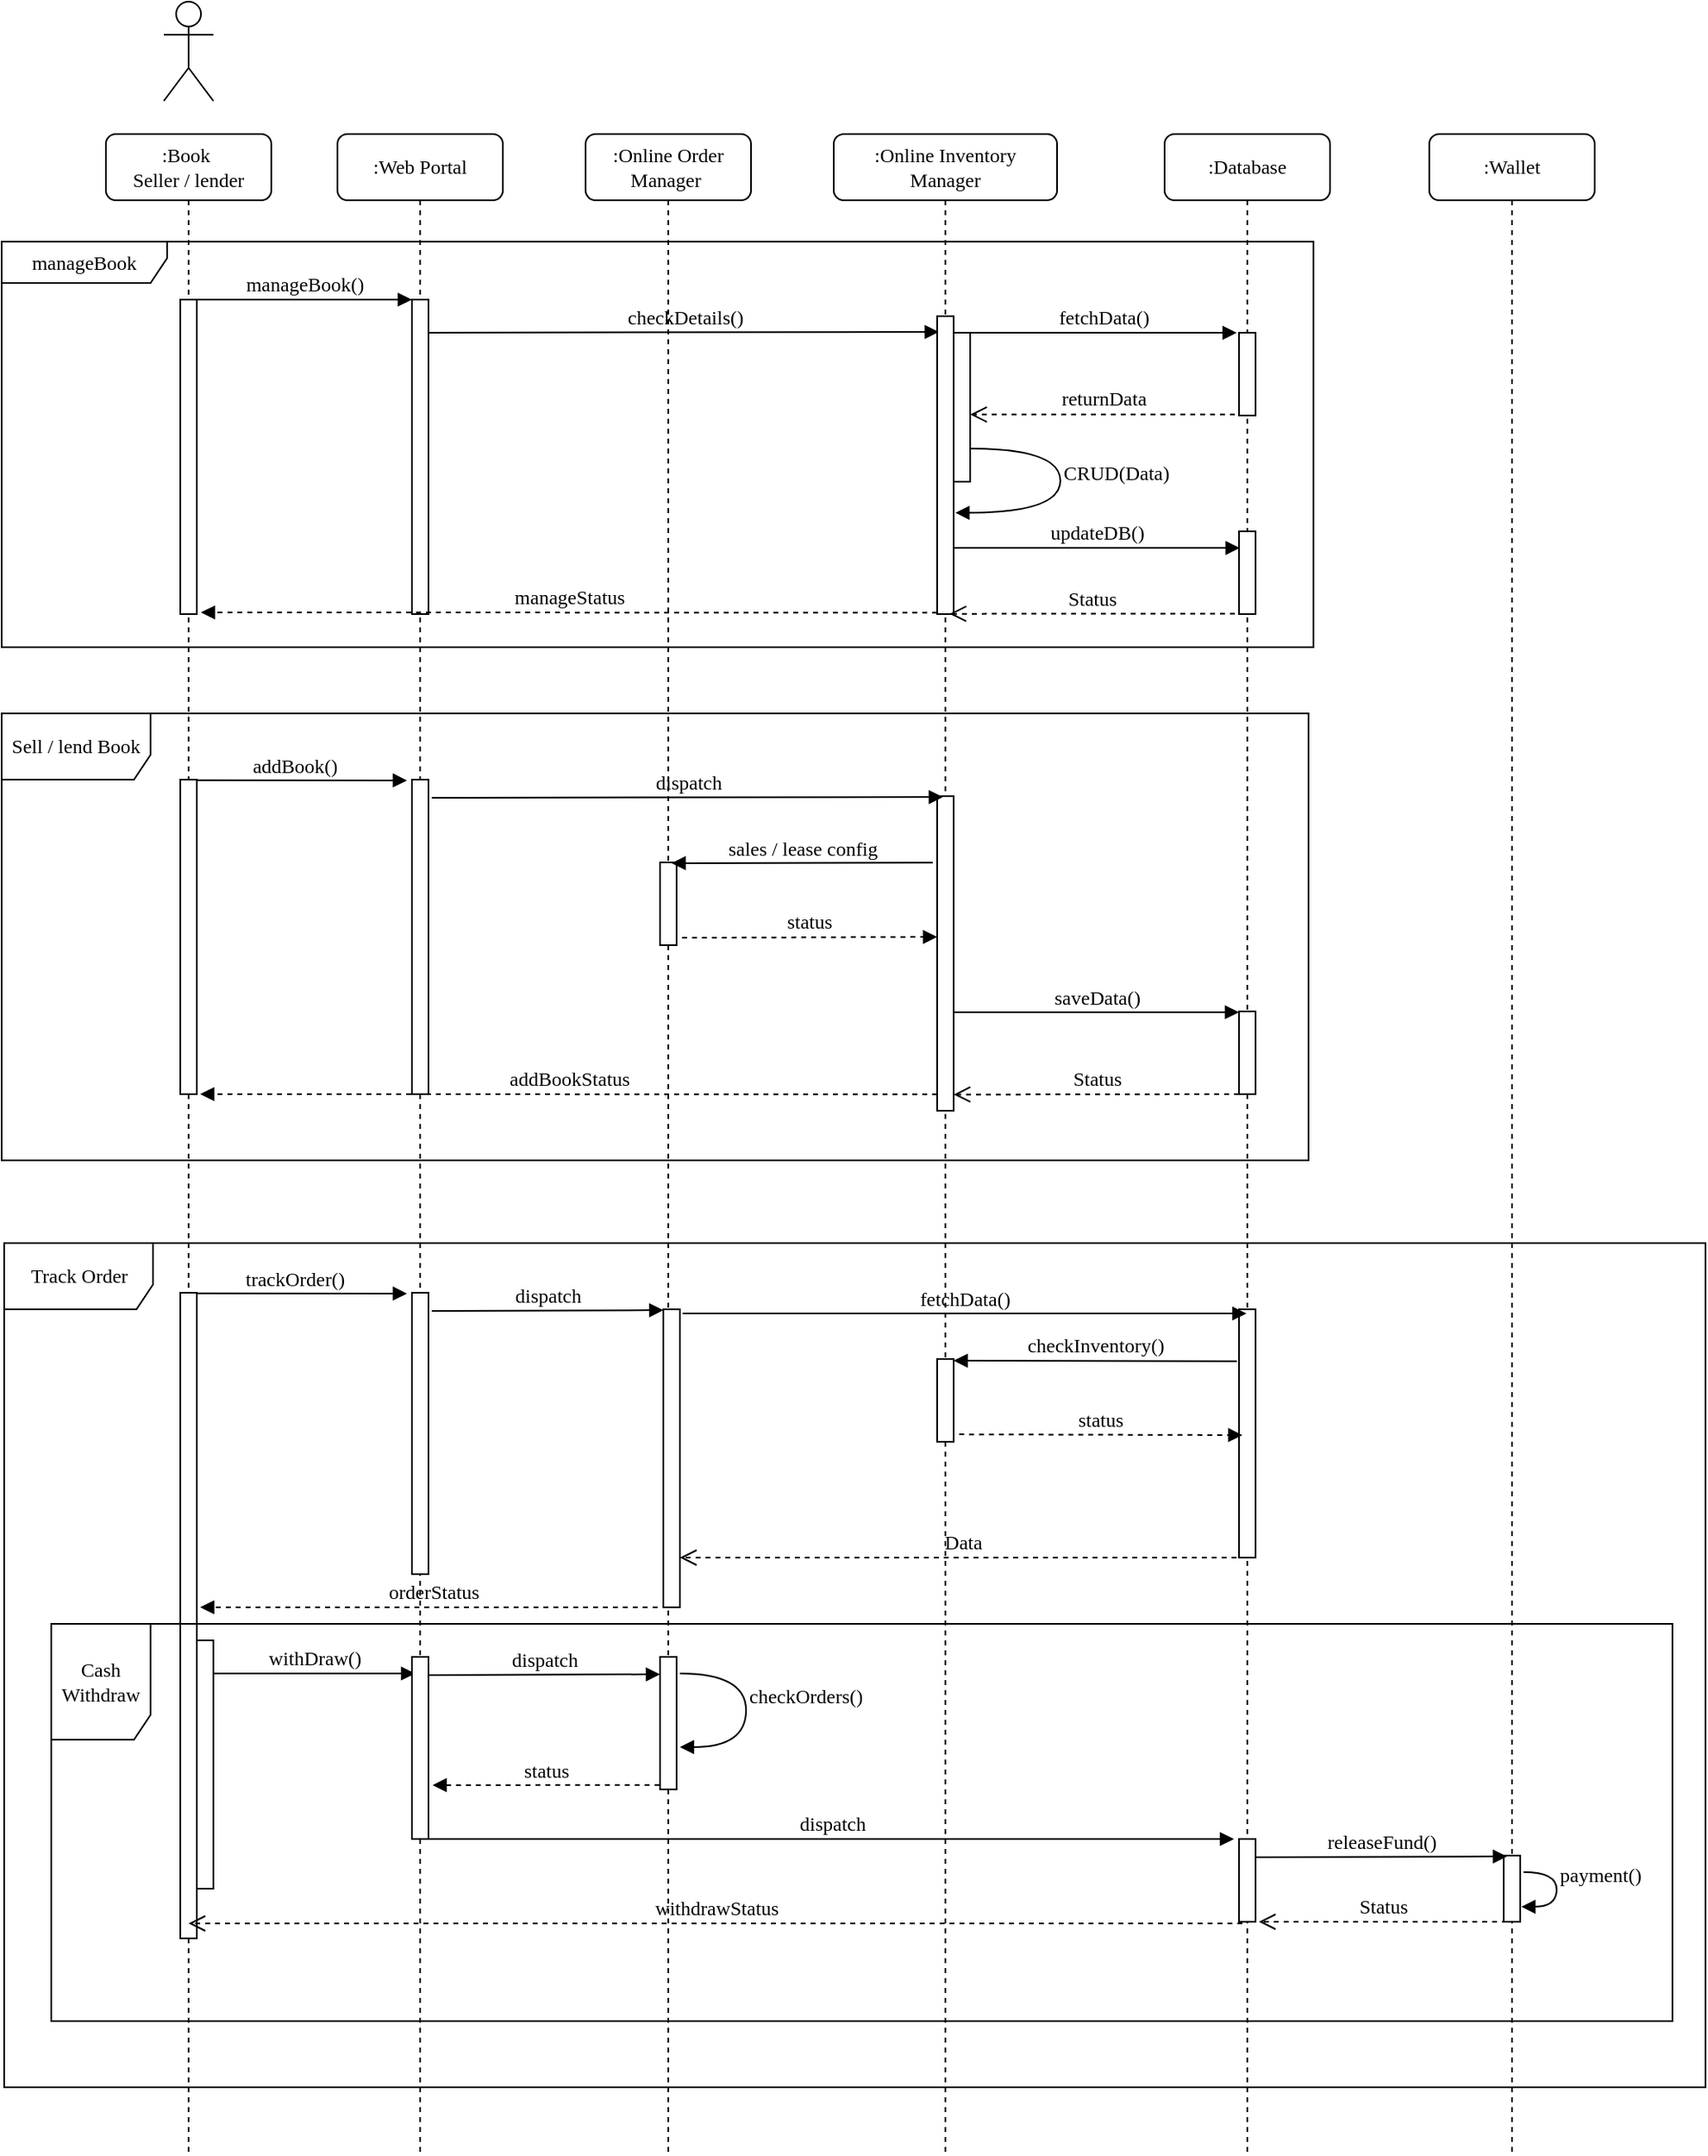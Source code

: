 <mxfile version="26.0.9">
  <diagram name="Page-1" id="13e1069c-82ec-6db2-03f1-153e76fe0fe0">
    <mxGraphModel dx="1313" dy="761" grid="1" gridSize="10" guides="1" tooltips="1" connect="1" arrows="1" fold="1" page="1" pageScale="1" pageWidth="1100" pageHeight="850" background="none" math="0" shadow="0">
      <root>
        <mxCell id="0" />
        <mxCell id="1" parent="0" />
        <mxCell id="7baba1c4bc27f4b0-2" value=":Web Portal" style="shape=umlLifeline;perimeter=lifelinePerimeter;whiteSpace=wrap;html=1;container=1;collapsible=0;recursiveResize=0;outlineConnect=0;rounded=1;shadow=0;comic=0;labelBackgroundColor=none;strokeWidth=1;fontFamily=Verdana;fontSize=12;align=center;" parent="1" vertex="1">
          <mxGeometry x="253" y="140" width="100" height="1220" as="geometry" />
        </mxCell>
        <mxCell id="7baba1c4bc27f4b0-10" value="" style="html=1;points=[];perimeter=orthogonalPerimeter;rounded=0;shadow=0;comic=0;labelBackgroundColor=none;strokeWidth=1;fontFamily=Verdana;fontSize=12;align=center;" parent="7baba1c4bc27f4b0-2" vertex="1">
          <mxGeometry x="45" y="100" width="10" height="190" as="geometry" />
        </mxCell>
        <mxCell id="7baba1c4bc27f4b0-3" value=":Online Order Manager&amp;nbsp;" style="shape=umlLifeline;perimeter=lifelinePerimeter;whiteSpace=wrap;html=1;container=1;collapsible=0;recursiveResize=0;outlineConnect=0;rounded=1;shadow=0;comic=0;labelBackgroundColor=none;strokeWidth=1;fontFamily=Verdana;fontSize=12;align=center;" parent="1" vertex="1">
          <mxGeometry x="403" y="140" width="100" height="1220" as="geometry" />
        </mxCell>
        <mxCell id="7baba1c4bc27f4b0-14" value="checkDetails()" style="html=1;verticalAlign=bottom;endArrow=block;labelBackgroundColor=none;fontFamily=Verdana;fontSize=12;edgeStyle=elbowEdgeStyle;elbow=vertical;entryX=0.102;entryY=0.048;entryDx=0;entryDy=0;entryPerimeter=0;" parent="7baba1c4bc27f4b0-3" target="7baba1c4bc27f4b0-16" edge="1">
          <mxGeometry relative="1" as="geometry">
            <mxPoint x="-95" y="120" as="sourcePoint" />
            <mxPoint x="190" y="120" as="targetPoint" />
          </mxGeometry>
        </mxCell>
        <mxCell id="ptQBcOdwvcAxHng0FQHU-22" value="" style="html=1;points=[];perimeter=orthogonalPerimeter;rounded=0;shadow=0;comic=0;labelBackgroundColor=none;strokeWidth=1;fontFamily=Verdana;fontSize=12;align=center;" vertex="1" parent="7baba1c4bc27f4b0-3">
          <mxGeometry x="45" y="440" width="10" height="50" as="geometry" />
        </mxCell>
        <mxCell id="ptQBcOdwvcAxHng0FQHU-27" value="addBookStatus" style="html=1;verticalAlign=bottom;endArrow=block;labelBackgroundColor=none;fontFamily=Verdana;fontSize=12;edgeStyle=elbowEdgeStyle;elbow=vertical;dashed=1;entryX=1.245;entryY=0.994;entryDx=0;entryDy=0;entryPerimeter=0;" edge="1" parent="7baba1c4bc27f4b0-3">
          <mxGeometry relative="1" as="geometry">
            <mxPoint x="212.5" y="580.13" as="sourcePoint" />
            <mxPoint x="-233" y="580" as="targetPoint" />
          </mxGeometry>
        </mxCell>
        <mxCell id="7baba1c4bc27f4b0-4" value=":Online&amp;nbsp;&lt;span style=&quot;background-color: transparent; color: light-dark(rgb(0, 0, 0), rgb(255, 255, 255));&quot;&gt;Inventory&lt;/span&gt;&lt;div&gt;Manager&lt;/div&gt;" style="shape=umlLifeline;perimeter=lifelinePerimeter;whiteSpace=wrap;html=1;container=1;collapsible=0;recursiveResize=0;outlineConnect=0;rounded=1;shadow=0;comic=0;labelBackgroundColor=none;strokeWidth=1;fontFamily=Verdana;fontSize=12;align=center;" parent="1" vertex="1">
          <mxGeometry x="553" y="140" width="135" height="1220" as="geometry" />
        </mxCell>
        <mxCell id="7baba1c4bc27f4b0-16" value="" style="html=1;points=[];perimeter=orthogonalPerimeter;rounded=0;shadow=0;comic=0;labelBackgroundColor=none;strokeWidth=1;fontFamily=Verdana;fontSize=12;align=center;" parent="7baba1c4bc27f4b0-4" vertex="1">
          <mxGeometry x="62.5" y="110" width="10" height="180" as="geometry" />
        </mxCell>
        <mxCell id="ptQBcOdwvcAxHng0FQHU-10" value="updateDB()" style="html=1;verticalAlign=bottom;endArrow=block;labelBackgroundColor=none;fontFamily=Verdana;fontSize=12;edgeStyle=elbowEdgeStyle;elbow=vertical;entryX=0.04;entryY=0.196;entryDx=0;entryDy=0;entryPerimeter=0;" edge="1" parent="7baba1c4bc27f4b0-4" target="ptQBcOdwvcAxHng0FQHU-11">
          <mxGeometry relative="1" as="geometry">
            <mxPoint x="72.5" y="250.06" as="sourcePoint" />
            <mxPoint x="234" y="250" as="targetPoint" />
          </mxGeometry>
        </mxCell>
        <mxCell id="ptQBcOdwvcAxHng0FQHU-13" value="manageStatus" style="html=1;verticalAlign=bottom;endArrow=block;labelBackgroundColor=none;fontFamily=Verdana;fontSize=12;edgeStyle=elbowEdgeStyle;elbow=vertical;dashed=1;entryX=1.245;entryY=0.994;entryDx=0;entryDy=0;entryPerimeter=0;" edge="1" parent="7baba1c4bc27f4b0-4" target="7baba1c4bc27f4b0-9">
          <mxGeometry relative="1" as="geometry">
            <mxPoint x="62.5" y="289.13" as="sourcePoint" />
            <mxPoint x="-240" y="290" as="targetPoint" />
          </mxGeometry>
        </mxCell>
        <mxCell id="ptQBcOdwvcAxHng0FQHU-17" value="" style="html=1;points=[];perimeter=orthogonalPerimeter;rounded=0;shadow=0;comic=0;labelBackgroundColor=none;strokeWidth=1;fontFamily=Verdana;fontSize=12;align=center;" vertex="1" parent="7baba1c4bc27f4b0-4">
          <mxGeometry x="-255" y="390" width="10" height="190" as="geometry" />
        </mxCell>
        <mxCell id="ptQBcOdwvcAxHng0FQHU-18" value="" style="html=1;points=[];perimeter=orthogonalPerimeter;rounded=0;shadow=0;comic=0;labelBackgroundColor=none;strokeWidth=1;fontFamily=Verdana;fontSize=12;align=center;" vertex="1" parent="7baba1c4bc27f4b0-4">
          <mxGeometry x="62.5" y="400" width="10" height="190" as="geometry" />
        </mxCell>
        <mxCell id="ptQBcOdwvcAxHng0FQHU-16" value="addBook()" style="html=1;verticalAlign=bottom;endArrow=block;entryX=0;entryY=0;labelBackgroundColor=none;fontFamily=Verdana;fontSize=12;edgeStyle=elbowEdgeStyle;elbow=vertical;" edge="1" parent="7baba1c4bc27f4b0-4">
          <mxGeometry relative="1" as="geometry">
            <mxPoint x="-393" y="390.33" as="sourcePoint" />
            <mxPoint x="-258" y="390.33" as="targetPoint" />
          </mxGeometry>
        </mxCell>
        <mxCell id="ptQBcOdwvcAxHng0FQHU-19" value="dispatch" style="html=1;verticalAlign=bottom;endArrow=block;labelBackgroundColor=none;fontFamily=Verdana;fontSize=12;edgeStyle=elbowEdgeStyle;elbow=vertical;entryX=0.102;entryY=0.048;entryDx=0;entryDy=0;entryPerimeter=0;" edge="1" parent="7baba1c4bc27f4b0-4">
          <mxGeometry relative="1" as="geometry">
            <mxPoint x="-243" y="401" as="sourcePoint" />
            <mxPoint x="66" y="400" as="targetPoint" />
          </mxGeometry>
        </mxCell>
        <mxCell id="ptQBcOdwvcAxHng0FQHU-23" value="sales / lease config" style="html=1;verticalAlign=bottom;endArrow=block;labelBackgroundColor=none;fontFamily=Verdana;fontSize=12;edgeStyle=elbowEdgeStyle;elbow=vertical;exitX=-0.261;exitY=0.211;exitDx=0;exitDy=0;exitPerimeter=0;" edge="1" parent="7baba1c4bc27f4b0-4" source="ptQBcOdwvcAxHng0FQHU-18">
          <mxGeometry relative="1" as="geometry">
            <mxPoint x="57" y="440" as="sourcePoint" />
            <mxPoint x="-98" y="440.47" as="targetPoint" />
          </mxGeometry>
        </mxCell>
        <mxCell id="ptQBcOdwvcAxHng0FQHU-25" value="status" style="html=1;verticalAlign=bottom;endArrow=block;labelBackgroundColor=none;fontFamily=Verdana;fontSize=12;edgeStyle=elbowEdgeStyle;elbow=vertical;entryX=0.04;entryY=0.196;entryDx=0;entryDy=0;entryPerimeter=0;exitX=1.332;exitY=0.911;exitDx=0;exitDy=0;exitPerimeter=0;dashed=1;" edge="1" parent="7baba1c4bc27f4b0-4" source="ptQBcOdwvcAxHng0FQHU-22">
          <mxGeometry relative="1" as="geometry">
            <mxPoint x="-110" y="484.95" as="sourcePoint" />
            <mxPoint x="62.5" y="484.89" as="targetPoint" />
          </mxGeometry>
        </mxCell>
        <mxCell id="ptQBcOdwvcAxHng0FQHU-42" value="" style="html=1;points=[];perimeter=orthogonalPerimeter;rounded=0;shadow=0;comic=0;labelBackgroundColor=none;strokeWidth=1;fontFamily=Verdana;fontSize=12;align=center;" vertex="1" parent="7baba1c4bc27f4b0-4">
          <mxGeometry x="62.5" y="740" width="10" height="50" as="geometry" />
        </mxCell>
        <mxCell id="ptQBcOdwvcAxHng0FQHU-43" value="checkInventory()" style="html=1;verticalAlign=bottom;endArrow=block;labelBackgroundColor=none;fontFamily=Verdana;fontSize=12;edgeStyle=elbowEdgeStyle;elbow=vertical;exitX=-0.127;exitY=0.209;exitDx=0;exitDy=0;exitPerimeter=0;" edge="1" parent="7baba1c4bc27f4b0-4" source="ptQBcOdwvcAxHng0FQHU-38">
          <mxGeometry relative="1" as="geometry">
            <mxPoint x="230.5" y="740" as="sourcePoint" />
            <mxPoint x="72.5" y="740.47" as="targetPoint" />
          </mxGeometry>
        </mxCell>
        <mxCell id="7baba1c4bc27f4b0-5" value=":Database" style="shape=umlLifeline;perimeter=lifelinePerimeter;whiteSpace=wrap;html=1;container=1;collapsible=0;recursiveResize=0;outlineConnect=0;rounded=1;shadow=0;comic=0;labelBackgroundColor=none;strokeWidth=1;fontFamily=Verdana;fontSize=12;align=center;" parent="1" vertex="1">
          <mxGeometry x="753" y="140" width="100" height="1220" as="geometry" />
        </mxCell>
        <mxCell id="ptQBcOdwvcAxHng0FQHU-4" value="" style="html=1;points=[];perimeter=orthogonalPerimeter;rounded=0;shadow=0;comic=0;labelBackgroundColor=none;strokeWidth=1;fontFamily=Verdana;fontSize=12;align=center;" vertex="1" parent="7baba1c4bc27f4b0-5">
          <mxGeometry x="45" y="120" width="10" height="50" as="geometry" />
        </mxCell>
        <mxCell id="ptQBcOdwvcAxHng0FQHU-6" value="returnData" style="html=1;verticalAlign=bottom;endArrow=open;dashed=1;endSize=8;labelBackgroundColor=none;fontFamily=Verdana;fontSize=12;" edge="1" parent="7baba1c4bc27f4b0-5">
          <mxGeometry relative="1" as="geometry">
            <mxPoint x="-117.5" y="169.39" as="targetPoint" />
            <mxPoint x="42.5" y="169.39" as="sourcePoint" />
          </mxGeometry>
        </mxCell>
        <mxCell id="ptQBcOdwvcAxHng0FQHU-11" value="" style="html=1;points=[];perimeter=orthogonalPerimeter;rounded=0;shadow=0;comic=0;labelBackgroundColor=none;strokeWidth=1;fontFamily=Verdana;fontSize=12;align=center;" vertex="1" parent="7baba1c4bc27f4b0-5">
          <mxGeometry x="45" y="240" width="10" height="50" as="geometry" />
        </mxCell>
        <mxCell id="ptQBcOdwvcAxHng0FQHU-20" value="" style="html=1;points=[];perimeter=orthogonalPerimeter;rounded=0;shadow=0;comic=0;labelBackgroundColor=none;strokeWidth=1;fontFamily=Verdana;fontSize=12;align=center;" vertex="1" parent="7baba1c4bc27f4b0-5">
          <mxGeometry x="45" y="530" width="10" height="50" as="geometry" />
        </mxCell>
        <mxCell id="ptQBcOdwvcAxHng0FQHU-21" value="saveData()" style="html=1;verticalAlign=bottom;endArrow=block;labelBackgroundColor=none;fontFamily=Verdana;fontSize=12;edgeStyle=elbowEdgeStyle;elbow=vertical;entryX=0.04;entryY=0.196;entryDx=0;entryDy=0;entryPerimeter=0;" edge="1" parent="7baba1c4bc27f4b0-5">
          <mxGeometry relative="1" as="geometry">
            <mxPoint x="-127.5" y="530.53" as="sourcePoint" />
            <mxPoint x="45" y="530.47" as="targetPoint" />
          </mxGeometry>
        </mxCell>
        <mxCell id="ptQBcOdwvcAxHng0FQHU-26" value="Status" style="html=1;verticalAlign=bottom;endArrow=open;dashed=1;endSize=8;labelBackgroundColor=none;fontFamily=Verdana;fontSize=12;entryX=0.75;entryY=0.999;entryDx=0;entryDy=0;entryPerimeter=0;" edge="1" parent="7baba1c4bc27f4b0-5">
          <mxGeometry relative="1" as="geometry">
            <mxPoint x="-127.5" y="580.25" as="targetPoint" />
            <mxPoint x="45" y="580" as="sourcePoint" />
          </mxGeometry>
        </mxCell>
        <mxCell id="ptQBcOdwvcAxHng0FQHU-30" value="orderStatus" style="html=1;verticalAlign=bottom;endArrow=block;labelBackgroundColor=none;fontFamily=Verdana;fontSize=12;edgeStyle=elbowEdgeStyle;elbow=vertical;dashed=1;entryX=1.245;entryY=0.994;entryDx=0;entryDy=0;entryPerimeter=0;" edge="1" parent="7baba1c4bc27f4b0-5" source="7baba1c4bc27f4b0-3">
          <mxGeometry relative="1" as="geometry">
            <mxPoint x="-137.5" y="890.13" as="sourcePoint" />
            <mxPoint x="-583" y="890" as="targetPoint" />
          </mxGeometry>
        </mxCell>
        <mxCell id="ptQBcOdwvcAxHng0FQHU-31" value="" style="html=1;points=[];perimeter=orthogonalPerimeter;rounded=0;shadow=0;comic=0;labelBackgroundColor=none;strokeWidth=1;fontFamily=Verdana;fontSize=12;align=center;" vertex="1" parent="7baba1c4bc27f4b0-5">
          <mxGeometry x="-455" y="700" width="10" height="170" as="geometry" />
        </mxCell>
        <mxCell id="ptQBcOdwvcAxHng0FQHU-34" value="trackOrder()" style="html=1;verticalAlign=bottom;endArrow=block;entryX=0;entryY=0;labelBackgroundColor=none;fontFamily=Verdana;fontSize=12;edgeStyle=elbowEdgeStyle;elbow=vertical;" edge="1" parent="7baba1c4bc27f4b0-5">
          <mxGeometry relative="1" as="geometry">
            <mxPoint x="-593" y="700.33" as="sourcePoint" />
            <mxPoint x="-458" y="700.33" as="targetPoint" />
          </mxGeometry>
        </mxCell>
        <mxCell id="ptQBcOdwvcAxHng0FQHU-35" value="dispatch" style="html=1;verticalAlign=bottom;endArrow=block;labelBackgroundColor=none;fontFamily=Verdana;fontSize=12;edgeStyle=elbowEdgeStyle;elbow=vertical;" edge="1" parent="7baba1c4bc27f4b0-5">
          <mxGeometry relative="1" as="geometry">
            <mxPoint x="-443" y="711" as="sourcePoint" />
            <mxPoint x="-303" y="710" as="targetPoint" />
          </mxGeometry>
        </mxCell>
        <mxCell id="ptQBcOdwvcAxHng0FQHU-38" value="" style="html=1;points=[];perimeter=orthogonalPerimeter;rounded=0;shadow=0;comic=0;labelBackgroundColor=none;strokeWidth=1;fontFamily=Verdana;fontSize=12;align=center;" vertex="1" parent="7baba1c4bc27f4b0-5">
          <mxGeometry x="45" y="710" width="10" height="150" as="geometry" />
        </mxCell>
        <mxCell id="7baba1c4bc27f4b0-6" value=":Wallet" style="shape=umlLifeline;perimeter=lifelinePerimeter;whiteSpace=wrap;html=1;container=1;collapsible=0;recursiveResize=0;outlineConnect=0;rounded=1;shadow=0;comic=0;labelBackgroundColor=none;strokeWidth=1;fontFamily=Verdana;fontSize=12;align=center;" parent="1" vertex="1">
          <mxGeometry x="913" y="140" width="100" height="1220" as="geometry" />
        </mxCell>
        <mxCell id="ptQBcOdwvcAxHng0FQHU-54" value="" style="html=1;points=[];perimeter=orthogonalPerimeter;rounded=0;shadow=0;comic=0;labelBackgroundColor=none;strokeWidth=1;fontFamily=Verdana;fontSize=12;align=center;" vertex="1" parent="7baba1c4bc27f4b0-6">
          <mxGeometry x="45" y="1040" width="10" height="40" as="geometry" />
        </mxCell>
        <mxCell id="7baba1c4bc27f4b0-8" value=":Book&amp;nbsp;&lt;div&gt;Seller / lender&lt;/div&gt;" style="shape=umlLifeline;perimeter=lifelinePerimeter;whiteSpace=wrap;html=1;container=1;collapsible=0;recursiveResize=0;outlineConnect=0;rounded=1;shadow=0;comic=0;labelBackgroundColor=none;strokeWidth=1;fontFamily=Verdana;fontSize=12;align=center;" parent="1" vertex="1">
          <mxGeometry x="113" y="140" width="100" height="1220" as="geometry" />
        </mxCell>
        <mxCell id="7baba1c4bc27f4b0-9" value="" style="html=1;points=[];perimeter=orthogonalPerimeter;rounded=0;shadow=0;comic=0;labelBackgroundColor=none;strokeWidth=1;fontFamily=Verdana;fontSize=12;align=center;" parent="7baba1c4bc27f4b0-8" vertex="1">
          <mxGeometry x="45" y="100" width="10" height="190" as="geometry" />
        </mxCell>
        <mxCell id="ptQBcOdwvcAxHng0FQHU-33" value="" style="html=1;points=[];perimeter=orthogonalPerimeter;rounded=0;shadow=0;comic=0;labelBackgroundColor=none;strokeWidth=1;fontFamily=Verdana;fontSize=12;align=center;" vertex="1" parent="7baba1c4bc27f4b0-8">
          <mxGeometry x="45" y="700" width="10" height="390" as="geometry" />
        </mxCell>
        <mxCell id="ptQBcOdwvcAxHng0FQHU-46" value="" style="html=1;points=[];perimeter=orthogonalPerimeter;rounded=0;shadow=0;comic=0;labelBackgroundColor=none;strokeWidth=1;fontFamily=Verdana;fontSize=12;align=center;" vertex="1" parent="7baba1c4bc27f4b0-8">
          <mxGeometry x="55" y="910" width="10" height="150" as="geometry" />
        </mxCell>
        <mxCell id="7baba1c4bc27f4b0-11" value="manageBook()" style="html=1;verticalAlign=bottom;endArrow=block;entryX=0;entryY=0;labelBackgroundColor=none;fontFamily=Verdana;fontSize=12;edgeStyle=elbowEdgeStyle;elbow=vertical;" parent="1" source="7baba1c4bc27f4b0-9" target="7baba1c4bc27f4b0-10" edge="1">
          <mxGeometry relative="1" as="geometry">
            <mxPoint x="233" y="250" as="sourcePoint" />
          </mxGeometry>
        </mxCell>
        <mxCell id="ptQBcOdwvcAxHng0FQHU-2" value="" style="shape=umlActor;verticalLabelPosition=bottom;verticalAlign=top;html=1;fontFamily=Verdana;fontSize=12;fontColor=default;labelBackgroundColor=none;" vertex="1" parent="1">
          <mxGeometry x="148" y="60" width="30" height="60" as="geometry" />
        </mxCell>
        <mxCell id="ptQBcOdwvcAxHng0FQHU-3" value="" style="html=1;points=[];perimeter=orthogonalPerimeter;rounded=0;shadow=0;comic=0;labelBackgroundColor=none;strokeWidth=1;fontFamily=Verdana;fontSize=12;align=center;" vertex="1" parent="1">
          <mxGeometry x="625.5" y="260" width="10" height="90" as="geometry" />
        </mxCell>
        <mxCell id="ptQBcOdwvcAxHng0FQHU-5" value="fetchData()" style="html=1;verticalAlign=bottom;endArrow=block;labelBackgroundColor=none;fontFamily=Verdana;fontSize=12;edgeStyle=elbowEdgeStyle;elbow=vertical;entryX=-0.142;entryY=0.007;entryDx=0;entryDy=0;entryPerimeter=0;" edge="1" parent="1" target="ptQBcOdwvcAxHng0FQHU-4">
          <mxGeometry relative="1" as="geometry">
            <mxPoint x="635.5" y="260.06" as="sourcePoint" />
            <mxPoint x="793" y="260" as="targetPoint" />
          </mxGeometry>
        </mxCell>
        <mxCell id="ptQBcOdwvcAxHng0FQHU-8" value="CRUD(Data)" style="html=1;verticalAlign=bottom;endArrow=block;labelBackgroundColor=none;fontFamily=Verdana;fontSize=12;elbow=vertical;edgeStyle=orthogonalEdgeStyle;curved=1;exitX=1.038;exitY=0.345;exitPerimeter=0;entryX=1.104;entryY=0.66;entryDx=0;entryDy=0;entryPerimeter=0;labelPosition=right;verticalLabelPosition=top;align=left;" edge="1" parent="1" target="7baba1c4bc27f4b0-16">
          <mxGeometry relative="1" as="geometry">
            <mxPoint x="635.503" y="330" as="sourcePoint" />
            <mxPoint x="643" y="368" as="targetPoint" />
            <Array as="points">
              <mxPoint x="690" y="330" />
              <mxPoint x="690" y="369" />
            </Array>
          </mxGeometry>
        </mxCell>
        <mxCell id="ptQBcOdwvcAxHng0FQHU-12" value="Status" style="html=1;verticalAlign=bottom;endArrow=open;dashed=1;endSize=8;labelBackgroundColor=none;fontFamily=Verdana;fontSize=12;entryX=0.75;entryY=0.999;entryDx=0;entryDy=0;entryPerimeter=0;" edge="1" parent="1" target="7baba1c4bc27f4b0-16">
          <mxGeometry relative="1" as="geometry">
            <mxPoint x="635.5" y="429.75" as="targetPoint" />
            <mxPoint x="795.5" y="429.75" as="sourcePoint" />
          </mxGeometry>
        </mxCell>
        <mxCell id="ptQBcOdwvcAxHng0FQHU-14" value="manageBook" style="shape=umlFrame;whiteSpace=wrap;html=1;pointerEvents=0;fontFamily=Verdana;fontSize=12;fontColor=default;labelBackgroundColor=none;width=100;height=25;" vertex="1" parent="1">
          <mxGeometry x="50" y="205" width="793" height="245" as="geometry" />
        </mxCell>
        <mxCell id="ptQBcOdwvcAxHng0FQHU-28" value="Sell / lend Book" style="shape=umlFrame;whiteSpace=wrap;html=1;pointerEvents=0;fontFamily=Verdana;fontSize=12;fontColor=default;labelBackgroundColor=none;width=90;height=40;" vertex="1" parent="1">
          <mxGeometry x="50" y="490" width="790" height="270" as="geometry" />
        </mxCell>
        <mxCell id="ptQBcOdwvcAxHng0FQHU-32" value="" style="html=1;points=[];perimeter=orthogonalPerimeter;rounded=0;shadow=0;comic=0;labelBackgroundColor=none;strokeWidth=1;fontFamily=Verdana;fontSize=12;align=center;" vertex="1" parent="1">
          <mxGeometry x="450" y="850" width="10" height="180" as="geometry" />
        </mxCell>
        <mxCell id="ptQBcOdwvcAxHng0FQHU-40" value="Data" style="html=1;verticalAlign=bottom;endArrow=open;dashed=1;endSize=8;labelBackgroundColor=none;fontFamily=Verdana;fontSize=12;" edge="1" parent="1" source="7baba1c4bc27f4b0-5">
          <mxGeometry relative="1" as="geometry">
            <mxPoint x="460" y="1000" as="targetPoint" />
            <mxPoint x="728" y="1001" as="sourcePoint" />
          </mxGeometry>
        </mxCell>
        <mxCell id="ptQBcOdwvcAxHng0FQHU-15" value="" style="html=1;points=[];perimeter=orthogonalPerimeter;rounded=0;shadow=0;comic=0;labelBackgroundColor=none;strokeWidth=1;fontFamily=Verdana;fontSize=12;align=center;" vertex="1" parent="1">
          <mxGeometry x="158" y="530" width="10" height="190" as="geometry" />
        </mxCell>
        <mxCell id="ptQBcOdwvcAxHng0FQHU-44" value="status" style="html=1;verticalAlign=bottom;endArrow=block;labelBackgroundColor=none;fontFamily=Verdana;fontSize=12;edgeStyle=elbowEdgeStyle;elbow=vertical;exitX=1.332;exitY=0.911;exitDx=0;exitDy=0;exitPerimeter=0;dashed=1;" edge="1" parent="1" source="ptQBcOdwvcAxHng0FQHU-42">
          <mxGeometry relative="1" as="geometry">
            <mxPoint x="605" y="924.95" as="sourcePoint" />
            <mxPoint x="800" y="926" as="targetPoint" />
          </mxGeometry>
        </mxCell>
        <mxCell id="ptQBcOdwvcAxHng0FQHU-39" value="fetchData()" style="html=1;verticalAlign=bottom;endArrow=block;labelBackgroundColor=none;fontFamily=Verdana;fontSize=12;edgeStyle=elbowEdgeStyle;elbow=vertical;exitX=1.17;exitY=0.014;exitDx=0;exitDy=0;exitPerimeter=0;" edge="1" parent="1" source="ptQBcOdwvcAxHng0FQHU-32" target="7baba1c4bc27f4b0-5">
          <mxGeometry relative="1" as="geometry">
            <mxPoint x="625.5" y="850.53" as="sourcePoint" />
            <mxPoint x="798" y="850.47" as="targetPoint" />
          </mxGeometry>
        </mxCell>
        <mxCell id="ptQBcOdwvcAxHng0FQHU-45" value="Track Order" style="shape=umlFrame;whiteSpace=wrap;html=1;pointerEvents=0;fontFamily=Verdana;fontSize=12;fontColor=default;labelBackgroundColor=none;width=90;height=40;" vertex="1" parent="1">
          <mxGeometry x="51.5" y="810" width="1028.5" height="510" as="geometry" />
        </mxCell>
        <mxCell id="ptQBcOdwvcAxHng0FQHU-47" value="withDraw()" style="html=1;verticalAlign=bottom;endArrow=block;labelBackgroundColor=none;fontFamily=Verdana;fontSize=12;edgeStyle=elbowEdgeStyle;elbow=vertical;exitX=1.17;exitY=0.014;exitDx=0;exitDy=0;exitPerimeter=0;" edge="1" parent="1">
          <mxGeometry relative="1" as="geometry">
            <mxPoint x="178" y="1070" as="sourcePoint" />
            <mxPoint x="300" y="1070" as="targetPoint" />
          </mxGeometry>
        </mxCell>
        <mxCell id="ptQBcOdwvcAxHng0FQHU-48" value="" style="html=1;points=[];perimeter=orthogonalPerimeter;rounded=0;shadow=0;comic=0;labelBackgroundColor=none;strokeWidth=1;fontFamily=Verdana;fontSize=12;align=center;" vertex="1" parent="1">
          <mxGeometry x="448" y="1060" width="10" height="80" as="geometry" />
        </mxCell>
        <mxCell id="ptQBcOdwvcAxHng0FQHU-49" value="checkOrders()" style="html=1;verticalAlign=bottom;endArrow=block;labelBackgroundColor=none;fontFamily=Verdana;fontSize=12;elbow=vertical;edgeStyle=orthogonalEdgeStyle;curved=1;entryX=1.104;entryY=0.66;entryDx=0;entryDy=0;entryPerimeter=0;labelPosition=right;verticalLabelPosition=top;align=left;" edge="1" parent="1">
          <mxGeometry relative="1" as="geometry">
            <mxPoint x="460" y="1070" as="sourcePoint" />
            <mxPoint x="460" y="1114.47" as="targetPoint" />
            <Array as="points">
              <mxPoint x="500" y="1070" />
              <mxPoint x="500" y="1115" />
            </Array>
          </mxGeometry>
        </mxCell>
        <mxCell id="ptQBcOdwvcAxHng0FQHU-50" value="status" style="html=1;verticalAlign=bottom;endArrow=block;labelBackgroundColor=none;fontFamily=Verdana;fontSize=12;edgeStyle=elbowEdgeStyle;elbow=vertical;exitX=-0.032;exitY=0.967;exitDx=0;exitDy=0;exitPerimeter=0;dashed=1;entryX=1.251;entryY=0.709;entryDx=0;entryDy=0;entryPerimeter=0;" edge="1" parent="1" source="ptQBcOdwvcAxHng0FQHU-48" target="ptQBcOdwvcAxHng0FQHU-51">
          <mxGeometry relative="1" as="geometry">
            <mxPoint x="460" y="1130" as="sourcePoint" />
            <mxPoint x="370" y="1137" as="targetPoint" />
          </mxGeometry>
        </mxCell>
        <mxCell id="ptQBcOdwvcAxHng0FQHU-51" value="" style="html=1;points=[];perimeter=orthogonalPerimeter;rounded=0;shadow=0;comic=0;labelBackgroundColor=none;strokeWidth=1;fontFamily=Verdana;fontSize=12;align=center;" vertex="1" parent="1">
          <mxGeometry x="298" y="1060" width="10" height="110" as="geometry" />
        </mxCell>
        <mxCell id="ptQBcOdwvcAxHng0FQHU-52" value="dispatch" style="html=1;verticalAlign=bottom;endArrow=block;labelBackgroundColor=none;fontFamily=Verdana;fontSize=12;edgeStyle=elbowEdgeStyle;elbow=vertical;" edge="1" parent="1">
          <mxGeometry relative="1" as="geometry">
            <mxPoint x="308" y="1071" as="sourcePoint" />
            <mxPoint x="448" y="1070" as="targetPoint" />
          </mxGeometry>
        </mxCell>
        <mxCell id="ptQBcOdwvcAxHng0FQHU-53" value="dispatch" style="html=1;verticalAlign=bottom;endArrow=block;labelBackgroundColor=none;fontFamily=Verdana;fontSize=12;edgeStyle=elbowEdgeStyle;elbow=vertical;" edge="1" parent="1">
          <mxGeometry relative="1" as="geometry">
            <mxPoint x="308" y="1170" as="sourcePoint" />
            <mxPoint x="795" y="1170" as="targetPoint" />
          </mxGeometry>
        </mxCell>
        <mxCell id="ptQBcOdwvcAxHng0FQHU-55" value="" style="html=1;points=[];perimeter=orthogonalPerimeter;rounded=0;shadow=0;comic=0;labelBackgroundColor=none;strokeWidth=1;fontFamily=Verdana;fontSize=12;align=center;" vertex="1" parent="1">
          <mxGeometry x="798" y="1170" width="10" height="50" as="geometry" />
        </mxCell>
        <mxCell id="ptQBcOdwvcAxHng0FQHU-56" value="releaseFund()" style="html=1;verticalAlign=bottom;endArrow=block;labelBackgroundColor=none;fontFamily=Verdana;fontSize=12;edgeStyle=elbowEdgeStyle;elbow=vertical;" edge="1" parent="1">
          <mxGeometry relative="1" as="geometry">
            <mxPoint x="808" y="1181" as="sourcePoint" />
            <mxPoint x="960" y="1180" as="targetPoint" />
          </mxGeometry>
        </mxCell>
        <mxCell id="ptQBcOdwvcAxHng0FQHU-57" value="Status" style="html=1;verticalAlign=bottom;endArrow=open;dashed=1;endSize=8;labelBackgroundColor=none;fontFamily=Verdana;fontSize=12;" edge="1" parent="1">
          <mxGeometry relative="1" as="geometry">
            <mxPoint x="810" y="1220" as="targetPoint" />
            <mxPoint x="960" y="1220" as="sourcePoint" />
          </mxGeometry>
        </mxCell>
        <mxCell id="ptQBcOdwvcAxHng0FQHU-58" value="withdrawStatus" style="html=1;verticalAlign=bottom;endArrow=open;dashed=1;endSize=8;labelBackgroundColor=none;fontFamily=Verdana;fontSize=12;exitX=0.2;exitY=1.02;exitDx=0;exitDy=0;exitPerimeter=0;" edge="1" parent="1" source="ptQBcOdwvcAxHng0FQHU-55" target="7baba1c4bc27f4b0-8">
          <mxGeometry relative="1" as="geometry">
            <mxPoint x="610" y="1220.25" as="targetPoint" />
            <mxPoint x="782.5" y="1220" as="sourcePoint" />
          </mxGeometry>
        </mxCell>
        <mxCell id="ptQBcOdwvcAxHng0FQHU-59" value="payment()" style="html=1;verticalAlign=bottom;endArrow=block;labelBackgroundColor=none;fontFamily=Verdana;fontSize=12;elbow=vertical;edgeStyle=orthogonalEdgeStyle;curved=1;entryX=1.064;entryY=0.773;entryDx=0;entryDy=0;entryPerimeter=0;labelPosition=right;verticalLabelPosition=top;align=left;" edge="1" parent="1" target="ptQBcOdwvcAxHng0FQHU-54">
          <mxGeometry relative="1" as="geometry">
            <mxPoint x="970" y="1190" as="sourcePoint" />
            <mxPoint x="970" y="1234.47" as="targetPoint" />
            <Array as="points">
              <mxPoint x="990" y="1190" />
              <mxPoint x="990" y="1211" />
            </Array>
          </mxGeometry>
        </mxCell>
        <mxCell id="ptQBcOdwvcAxHng0FQHU-60" value="Cash Withdraw" style="shape=umlFrame;whiteSpace=wrap;html=1;pointerEvents=0;fontFamily=Verdana;fontSize=12;fontColor=default;labelBackgroundColor=none;width=60;height=70;" vertex="1" parent="1">
          <mxGeometry x="80" y="1040" width="980" height="240" as="geometry" />
        </mxCell>
      </root>
    </mxGraphModel>
  </diagram>
</mxfile>
